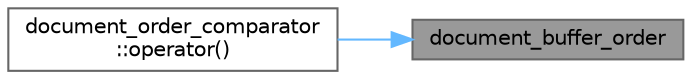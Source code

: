 digraph "document_buffer_order"
{
 // INTERACTIVE_SVG=YES
 // LATEX_PDF_SIZE
  bgcolor="transparent";
  edge [fontname=Helvetica,fontsize=10,labelfontname=Helvetica,labelfontsize=10];
  node [fontname=Helvetica,fontsize=10,shape=box,height=0.2,width=0.4];
  rankdir="RL";
  Node1 [id="Node000001",label="document_buffer_order",height=0.2,width=0.4,color="gray40", fillcolor="grey60", style="filled", fontcolor="black",tooltip=" "];
  Node1 -> Node2 [id="edge1_Node000001_Node000002",dir="back",color="steelblue1",style="solid",tooltip=" "];
  Node2 [id="Node000002",label="document_order_comparator\l::operator()",height=0.2,width=0.4,color="grey40", fillcolor="white", style="filled",URL="$d1/d2d/structdocument__order__comparator.html#ad9c64802ceb792edf2c10aaa7530d0a8",tooltip=" "];
}
